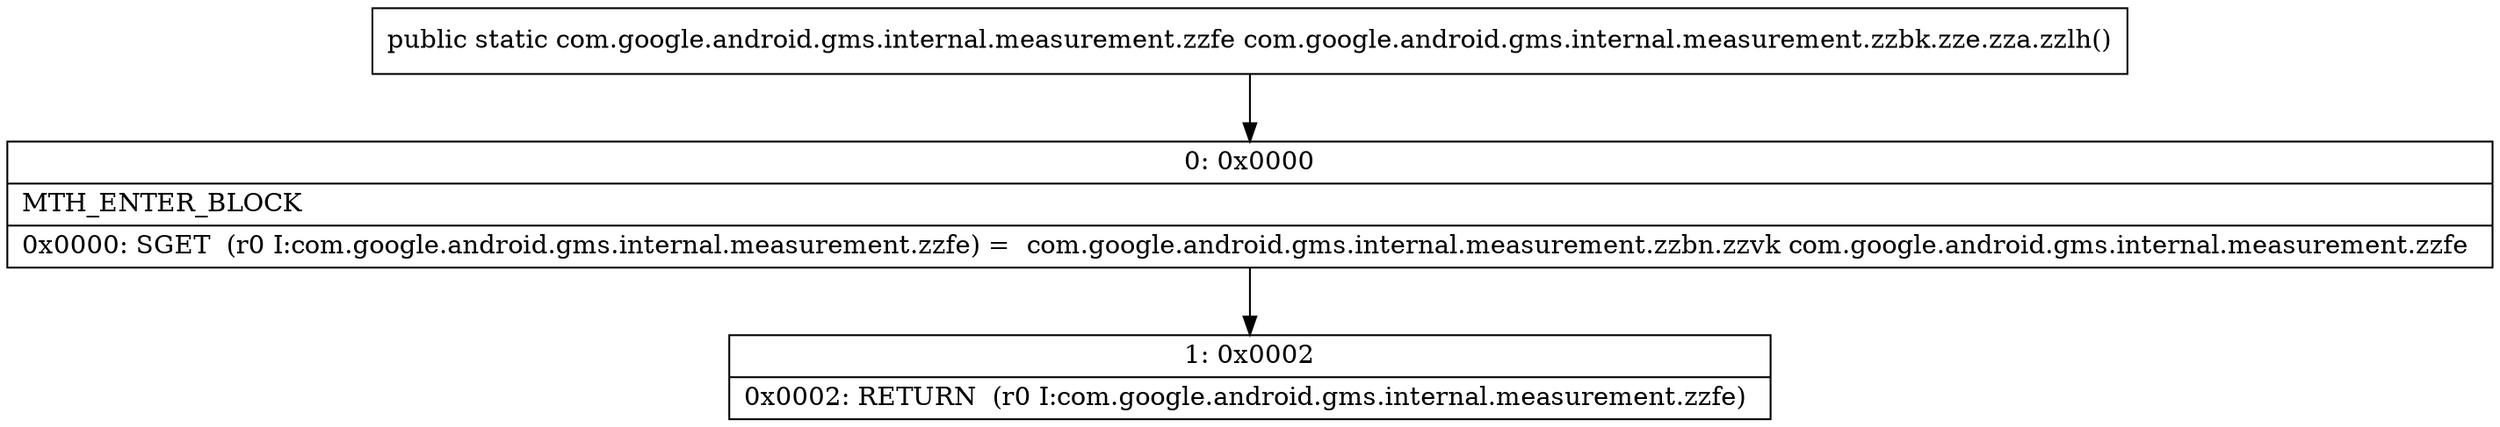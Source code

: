 digraph "CFG forcom.google.android.gms.internal.measurement.zzbk.zze.zza.zzlh()Lcom\/google\/android\/gms\/internal\/measurement\/zzfe;" {
Node_0 [shape=record,label="{0\:\ 0x0000|MTH_ENTER_BLOCK\l|0x0000: SGET  (r0 I:com.google.android.gms.internal.measurement.zzfe) =  com.google.android.gms.internal.measurement.zzbn.zzvk com.google.android.gms.internal.measurement.zzfe \l}"];
Node_1 [shape=record,label="{1\:\ 0x0002|0x0002: RETURN  (r0 I:com.google.android.gms.internal.measurement.zzfe) \l}"];
MethodNode[shape=record,label="{public static com.google.android.gms.internal.measurement.zzfe com.google.android.gms.internal.measurement.zzbk.zze.zza.zzlh() }"];
MethodNode -> Node_0;
Node_0 -> Node_1;
}

